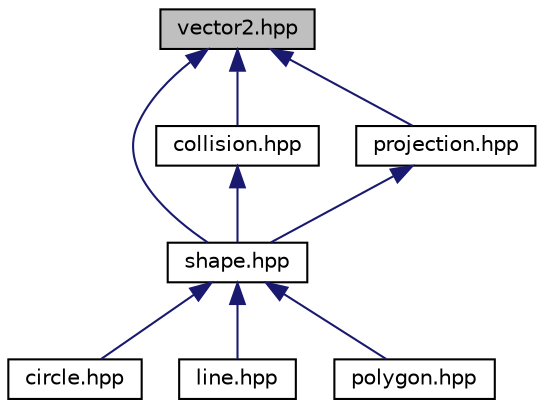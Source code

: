 digraph "vector2.hpp"
{
  edge [fontname="Helvetica",fontsize="10",labelfontname="Helvetica",labelfontsize="10"];
  node [fontname="Helvetica",fontsize="10",shape=record];
  Node2 [label="vector2.hpp",height=0.2,width=0.4,color="black", fillcolor="grey75", style="filled", fontcolor="black"];
  Node2 -> Node3 [dir="back",color="midnightblue",fontsize="10",style="solid",fontname="Helvetica"];
  Node3 [label="shape.hpp",height=0.2,width=0.4,color="black", fillcolor="white", style="filled",URL="$shape_8hpp.html"];
  Node3 -> Node4 [dir="back",color="midnightblue",fontsize="10",style="solid",fontname="Helvetica"];
  Node4 [label="circle.hpp",height=0.2,width=0.4,color="black", fillcolor="white", style="filled",URL="$circle_8hpp.html"];
  Node3 -> Node5 [dir="back",color="midnightblue",fontsize="10",style="solid",fontname="Helvetica"];
  Node5 [label="line.hpp",height=0.2,width=0.4,color="black", fillcolor="white", style="filled",URL="$line_8hpp.html"];
  Node3 -> Node6 [dir="back",color="midnightblue",fontsize="10",style="solid",fontname="Helvetica"];
  Node6 [label="polygon.hpp",height=0.2,width=0.4,color="black", fillcolor="white", style="filled",URL="$polygon_8hpp.html"];
  Node2 -> Node7 [dir="back",color="midnightblue",fontsize="10",style="solid",fontname="Helvetica"];
  Node7 [label="collision.hpp",height=0.2,width=0.4,color="black", fillcolor="white", style="filled",URL="$collision_8hpp.html"];
  Node7 -> Node3 [dir="back",color="midnightblue",fontsize="10",style="solid",fontname="Helvetica"];
  Node2 -> Node8 [dir="back",color="midnightblue",fontsize="10",style="solid",fontname="Helvetica"];
  Node8 [label="projection.hpp",height=0.2,width=0.4,color="black", fillcolor="white", style="filled",URL="$projection_8hpp.html"];
  Node8 -> Node3 [dir="back",color="midnightblue",fontsize="10",style="solid",fontname="Helvetica"];
}
